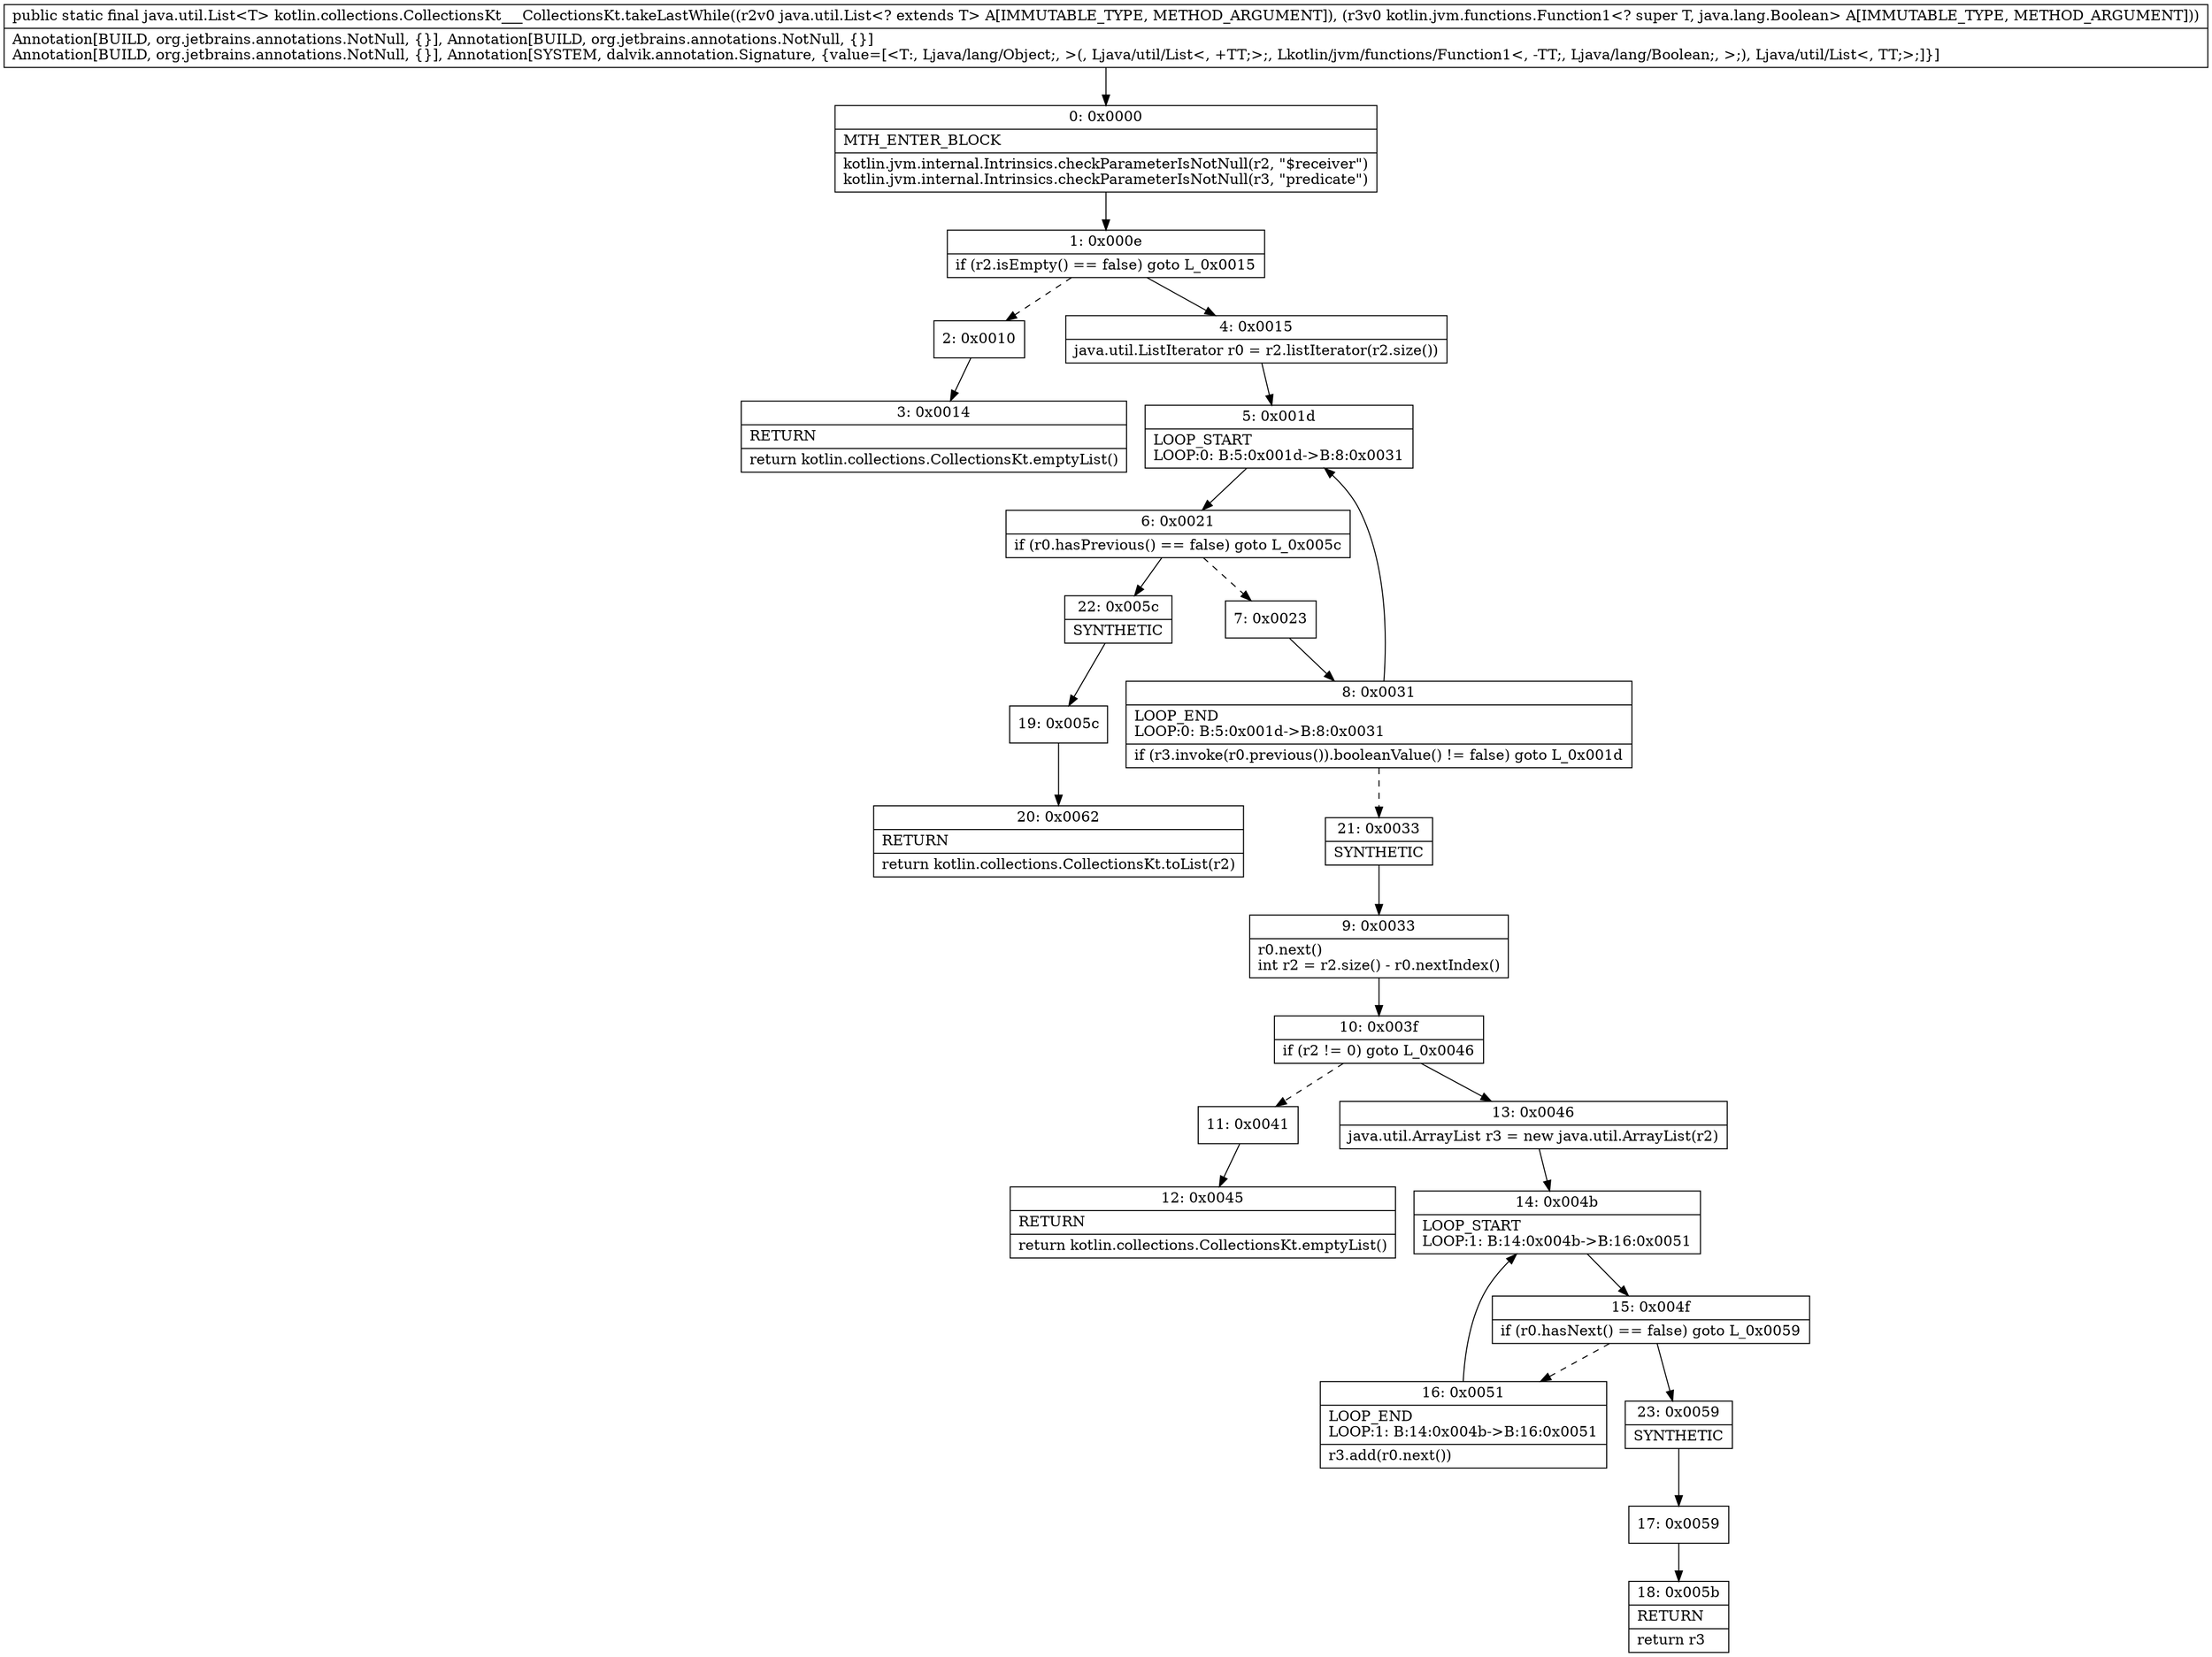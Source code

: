 digraph "CFG forkotlin.collections.CollectionsKt___CollectionsKt.takeLastWhile(Ljava\/util\/List;Lkotlin\/jvm\/functions\/Function1;)Ljava\/util\/List;" {
Node_0 [shape=record,label="{0\:\ 0x0000|MTH_ENTER_BLOCK\l|kotlin.jvm.internal.Intrinsics.checkParameterIsNotNull(r2, \"$receiver\")\lkotlin.jvm.internal.Intrinsics.checkParameterIsNotNull(r3, \"predicate\")\l}"];
Node_1 [shape=record,label="{1\:\ 0x000e|if (r2.isEmpty() == false) goto L_0x0015\l}"];
Node_2 [shape=record,label="{2\:\ 0x0010}"];
Node_3 [shape=record,label="{3\:\ 0x0014|RETURN\l|return kotlin.collections.CollectionsKt.emptyList()\l}"];
Node_4 [shape=record,label="{4\:\ 0x0015|java.util.ListIterator r0 = r2.listIterator(r2.size())\l}"];
Node_5 [shape=record,label="{5\:\ 0x001d|LOOP_START\lLOOP:0: B:5:0x001d\-\>B:8:0x0031\l}"];
Node_6 [shape=record,label="{6\:\ 0x0021|if (r0.hasPrevious() == false) goto L_0x005c\l}"];
Node_7 [shape=record,label="{7\:\ 0x0023}"];
Node_8 [shape=record,label="{8\:\ 0x0031|LOOP_END\lLOOP:0: B:5:0x001d\-\>B:8:0x0031\l|if (r3.invoke(r0.previous()).booleanValue() != false) goto L_0x001d\l}"];
Node_9 [shape=record,label="{9\:\ 0x0033|r0.next()\lint r2 = r2.size() \- r0.nextIndex()\l}"];
Node_10 [shape=record,label="{10\:\ 0x003f|if (r2 != 0) goto L_0x0046\l}"];
Node_11 [shape=record,label="{11\:\ 0x0041}"];
Node_12 [shape=record,label="{12\:\ 0x0045|RETURN\l|return kotlin.collections.CollectionsKt.emptyList()\l}"];
Node_13 [shape=record,label="{13\:\ 0x0046|java.util.ArrayList r3 = new java.util.ArrayList(r2)\l}"];
Node_14 [shape=record,label="{14\:\ 0x004b|LOOP_START\lLOOP:1: B:14:0x004b\-\>B:16:0x0051\l}"];
Node_15 [shape=record,label="{15\:\ 0x004f|if (r0.hasNext() == false) goto L_0x0059\l}"];
Node_16 [shape=record,label="{16\:\ 0x0051|LOOP_END\lLOOP:1: B:14:0x004b\-\>B:16:0x0051\l|r3.add(r0.next())\l}"];
Node_17 [shape=record,label="{17\:\ 0x0059}"];
Node_18 [shape=record,label="{18\:\ 0x005b|RETURN\l|return r3\l}"];
Node_19 [shape=record,label="{19\:\ 0x005c}"];
Node_20 [shape=record,label="{20\:\ 0x0062|RETURN\l|return kotlin.collections.CollectionsKt.toList(r2)\l}"];
Node_21 [shape=record,label="{21\:\ 0x0033|SYNTHETIC\l}"];
Node_22 [shape=record,label="{22\:\ 0x005c|SYNTHETIC\l}"];
Node_23 [shape=record,label="{23\:\ 0x0059|SYNTHETIC\l}"];
MethodNode[shape=record,label="{public static final java.util.List\<T\> kotlin.collections.CollectionsKt___CollectionsKt.takeLastWhile((r2v0 java.util.List\<? extends T\> A[IMMUTABLE_TYPE, METHOD_ARGUMENT]), (r3v0 kotlin.jvm.functions.Function1\<? super T, java.lang.Boolean\> A[IMMUTABLE_TYPE, METHOD_ARGUMENT]))  | Annotation[BUILD, org.jetbrains.annotations.NotNull, \{\}], Annotation[BUILD, org.jetbrains.annotations.NotNull, \{\}]\lAnnotation[BUILD, org.jetbrains.annotations.NotNull, \{\}], Annotation[SYSTEM, dalvik.annotation.Signature, \{value=[\<T:, Ljava\/lang\/Object;, \>(, Ljava\/util\/List\<, +TT;\>;, Lkotlin\/jvm\/functions\/Function1\<, \-TT;, Ljava\/lang\/Boolean;, \>;), Ljava\/util\/List\<, TT;\>;]\}]\l}"];
MethodNode -> Node_0;
Node_0 -> Node_1;
Node_1 -> Node_2[style=dashed];
Node_1 -> Node_4;
Node_2 -> Node_3;
Node_4 -> Node_5;
Node_5 -> Node_6;
Node_6 -> Node_7[style=dashed];
Node_6 -> Node_22;
Node_7 -> Node_8;
Node_8 -> Node_5;
Node_8 -> Node_21[style=dashed];
Node_9 -> Node_10;
Node_10 -> Node_11[style=dashed];
Node_10 -> Node_13;
Node_11 -> Node_12;
Node_13 -> Node_14;
Node_14 -> Node_15;
Node_15 -> Node_16[style=dashed];
Node_15 -> Node_23;
Node_16 -> Node_14;
Node_17 -> Node_18;
Node_19 -> Node_20;
Node_21 -> Node_9;
Node_22 -> Node_19;
Node_23 -> Node_17;
}

